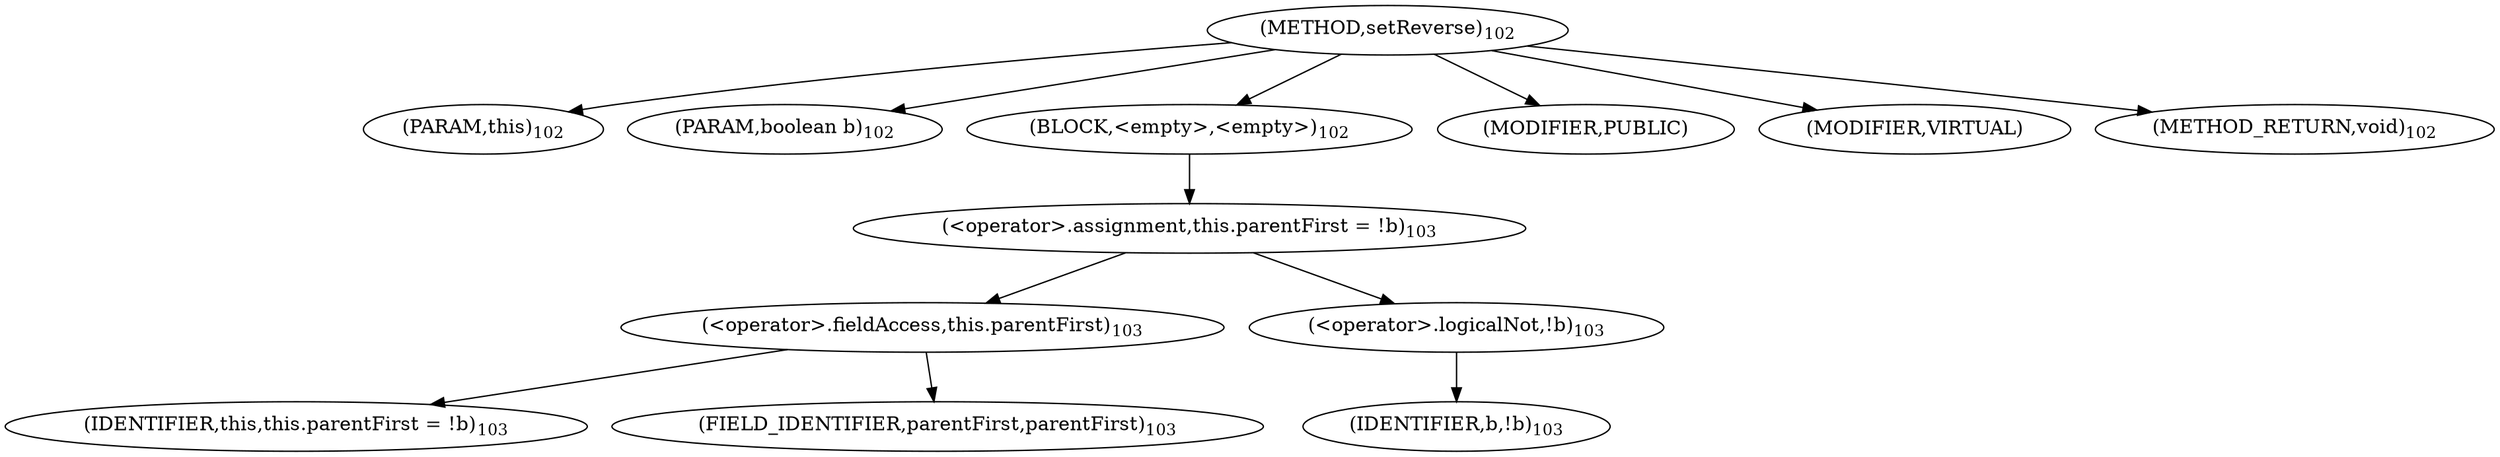 digraph "setReverse" {  
"109" [label = <(METHOD,setReverse)<SUB>102</SUB>> ]
"8" [label = <(PARAM,this)<SUB>102</SUB>> ]
"110" [label = <(PARAM,boolean b)<SUB>102</SUB>> ]
"111" [label = <(BLOCK,&lt;empty&gt;,&lt;empty&gt;)<SUB>102</SUB>> ]
"112" [label = <(&lt;operator&gt;.assignment,this.parentFirst = !b)<SUB>103</SUB>> ]
"113" [label = <(&lt;operator&gt;.fieldAccess,this.parentFirst)<SUB>103</SUB>> ]
"7" [label = <(IDENTIFIER,this,this.parentFirst = !b)<SUB>103</SUB>> ]
"114" [label = <(FIELD_IDENTIFIER,parentFirst,parentFirst)<SUB>103</SUB>> ]
"115" [label = <(&lt;operator&gt;.logicalNot,!b)<SUB>103</SUB>> ]
"116" [label = <(IDENTIFIER,b,!b)<SUB>103</SUB>> ]
"117" [label = <(MODIFIER,PUBLIC)> ]
"118" [label = <(MODIFIER,VIRTUAL)> ]
"119" [label = <(METHOD_RETURN,void)<SUB>102</SUB>> ]
  "109" -> "8" 
  "109" -> "110" 
  "109" -> "111" 
  "109" -> "117" 
  "109" -> "118" 
  "109" -> "119" 
  "111" -> "112" 
  "112" -> "113" 
  "112" -> "115" 
  "113" -> "7" 
  "113" -> "114" 
  "115" -> "116" 
}
